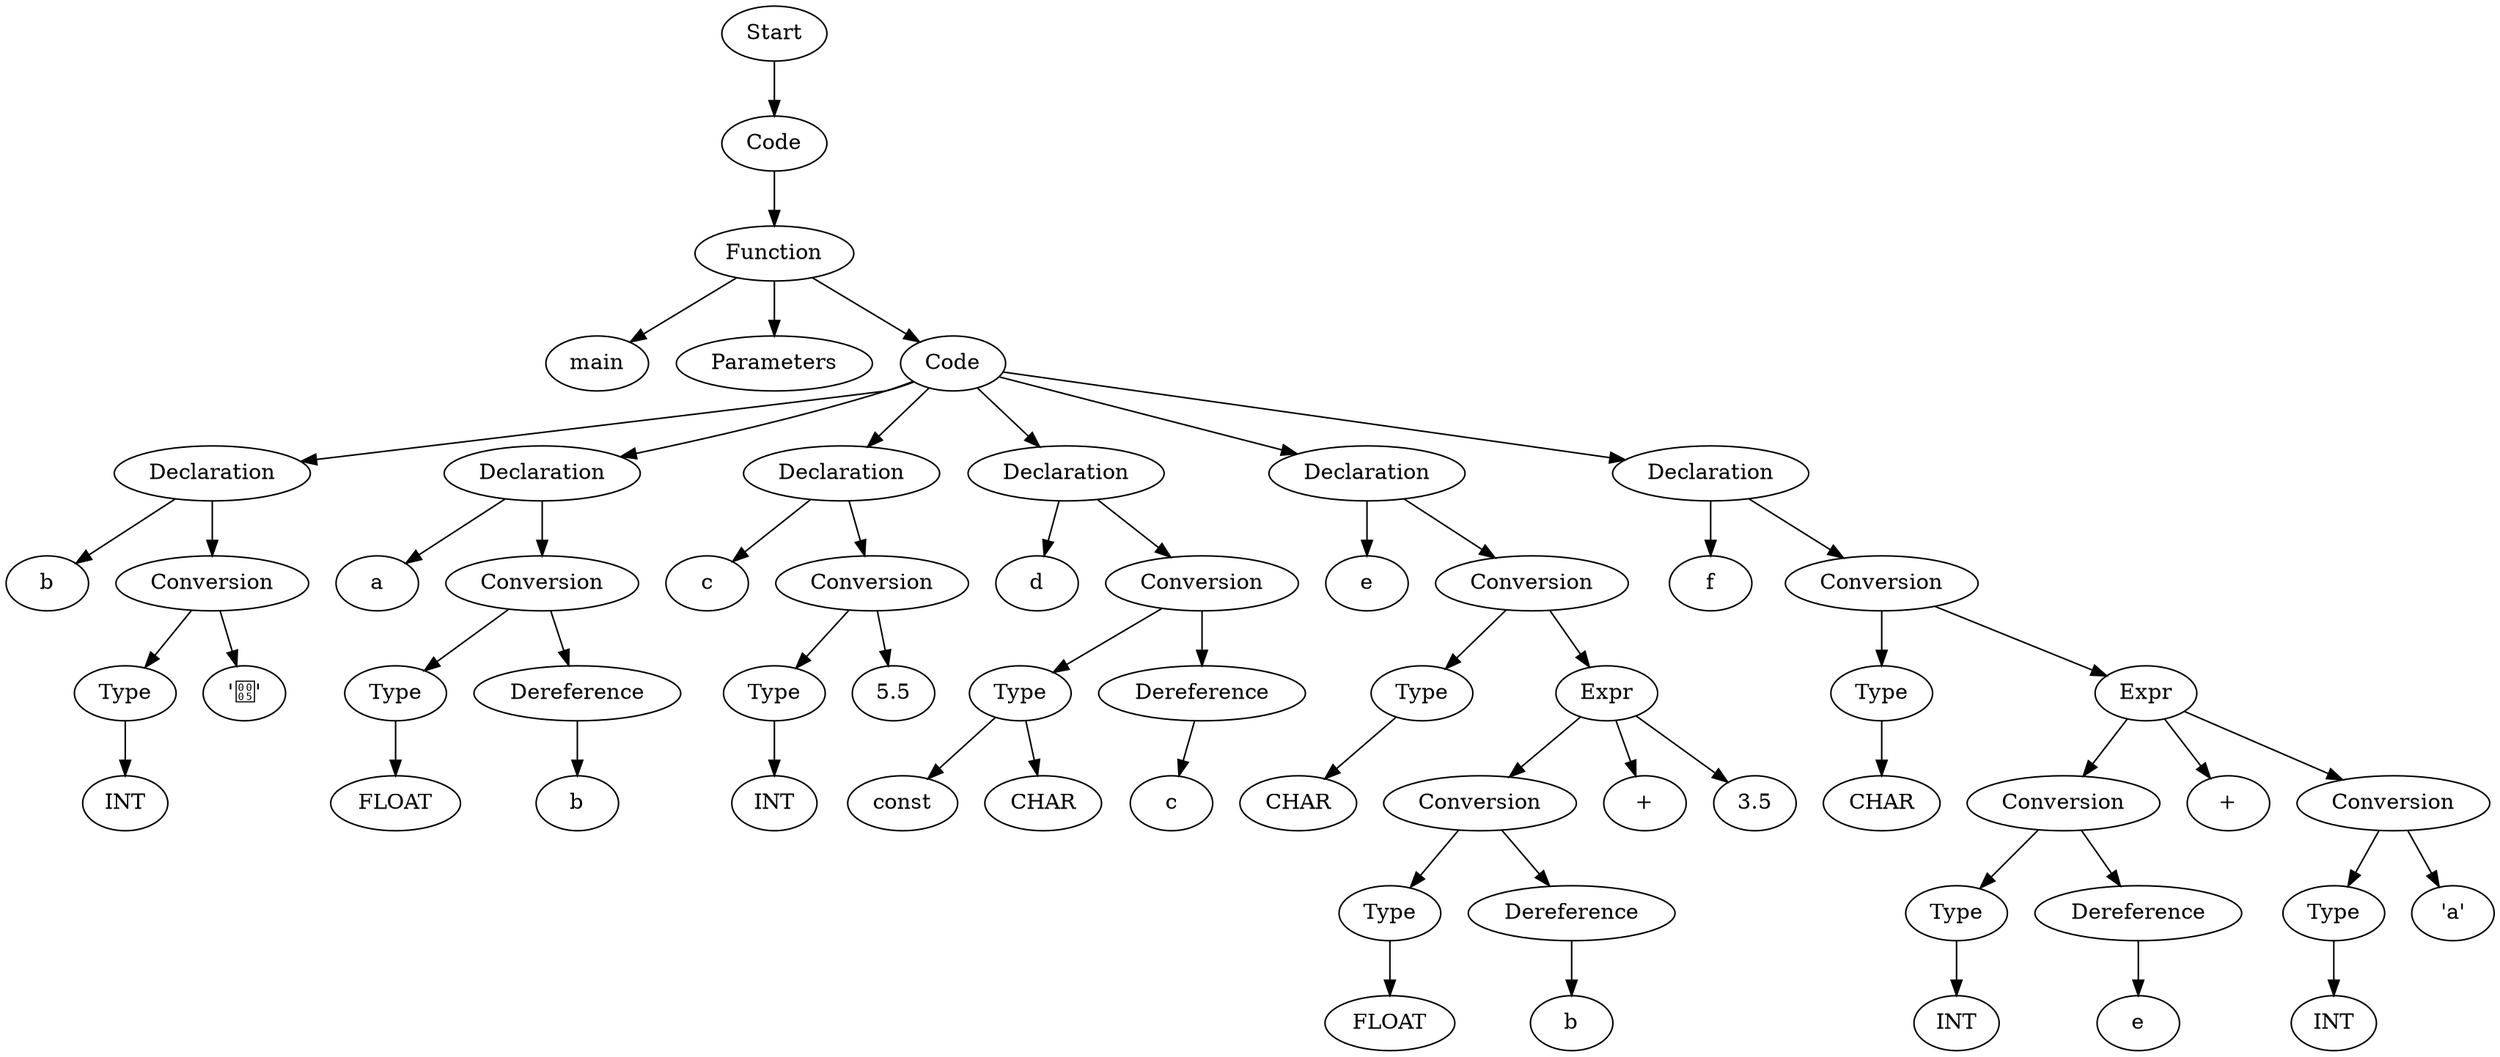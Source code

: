 digraph AST {
  "127477224586304" [label="Start"];
  "127477224586304" -> "127477224579872";
  "127477224579872" [label="Code"];
  "127477224579872" -> "127477224580016";
  "127477224580016" [label="Function"];
  "127477224580016" -> "127477224573536";
  "127477224580016" -> "127477224481568";
  "127477224580016" -> "127477224487136";
  "127477224573536" [label="main"];
  "127477224481568" [label="Parameters"];
  "127477224487136" [label="Code"];
  "127477224487136" -> "127477224478688";
  "127477224487136" -> "127477224476432";
  "127477224487136" -> "127477224487328";
  "127477224487136" -> "127477224488432";
  "127477224487136" -> "127477224486800";
  "127477224487136" -> "127477224472880";
  "127477224478688" [label="Declaration"];
  "127477224478688" -> "127477224479456";
  "127477224478688" -> "127477224488144";
  "127477224479456" [label="b"];
  "127477224488144" [label="Conversion"];
  "127477224488144" -> "127477224482288";
  "127477224488144" -> "127477224484928";
  "127477224482288" [label="Type"];
  "127477224482288" -> "127477224473216";
  "127477224473216" [label="INT"];
  "127477224484928" [label="''"];
  "127477224476432" [label="Declaration"];
  "127477224476432" -> "127477224485312";
  "127477224476432" -> "127477224486416";
  "127477224485312" [label="a"];
  "127477224486416" [label="Conversion"];
  "127477224486416" -> "127477224487520";
  "127477224486416" -> "127477224482336";
  "127477224487520" [label="Type"];
  "127477224487520" -> "127477224485360";
  "127477224485360" [label="FLOAT"];
  "127477224482336" [label="Dereference"];
  "127477224482336" -> "127477224480944";
  "127477224480944" [label="b"];
  "127477224487328" [label="Declaration"];
  "127477224487328" -> "127477224477056";
  "127477224487328" -> "127477224478880";
  "127477224477056" [label="c"];
  "127477224478880" [label="Conversion"];
  "127477224478880" -> "127477224481328";
  "127477224478880" -> "127477224475280";
  "127477224481328" [label="Type"];
  "127477224481328" -> "127477224485168";
  "127477224485168" [label="INT"];
  "127477224475280" [label="5.5"];
  "127477224488432" [label="Declaration"];
  "127477224488432" -> "127477224487616";
  "127477224488432" -> "127477224488672";
  "127477224487616" [label="d"];
  "127477224488672" [label="Conversion"];
  "127477224488672" -> "127477224485744";
  "127477224488672" -> "127477224484640";
  "127477224485744" [label="Type"];
  "127477224485744" -> "127477224482816";
  "127477224485744" -> "127477224479504";
  "127477224482816" [label="const"];
  "127477224479504" [label="CHAR"];
  "127477224484640" [label="Dereference"];
  "127477224484640" -> "127477224480224";
  "127477224480224" [label="c"];
  "127477224486800" [label="Declaration"];
  "127477224486800" -> "127477224480176";
  "127477224486800" -> "127477224479792";
  "127477224480176" [label="e"];
  "127477224479792" [label="Conversion"];
  "127477224479792" -> "127477224481664";
  "127477224479792" -> "127477224479888";
  "127477224481664" [label="Type"];
  "127477224481664" -> "127477224479936";
  "127477224479936" [label="CHAR"];
  "127477224479888" [label="Expr"];
  "127477224479888" -> "127477224480080";
  "127477224479888" -> "127477224483536";
  "127477224479888" -> "127477224480320";
  "127477224480080" [label="Conversion"];
  "127477224480080" -> "127477224480272";
  "127477224480080" -> "127477224483104";
  "127477224480272" [label="Type"];
  "127477224480272" -> "127477224483152";
  "127477224483152" [label="FLOAT"];
  "127477224483104" [label="Dereference"];
  "127477224483104" -> "127477224475424";
  "127477224475424" [label="b"];
  "127477224483536" [label="+"];
  "127477224480320" [label="3.5"];
  "127477224472880" [label="Declaration"];
  "127477224472880" -> "127477224483344";
  "127477224472880" -> "127477224474704";
  "127477224483344" [label="f"];
  "127477224474704" [label="Conversion"];
  "127477224474704" -> "127477224476144";
  "127477224474704" -> "127477224473312";
  "127477224476144" [label="Type"];
  "127477224476144" -> "127477224473504";
  "127477224473504" [label="CHAR"];
  "127477224473312" [label="Expr"];
  "127477224473312" -> "127477224478304";
  "127477224473312" -> "127477224480128";
  "127477224473312" -> "127477224481088";
  "127477224478304" [label="Conversion"];
  "127477224478304" -> "127477224478592";
  "127477224478304" -> "127477224483392";
  "127477224478592" [label="Type"];
  "127477224478592" -> "127477224479984";
  "127477224479984" [label="INT"];
  "127477224483392" [label="Dereference"];
  "127477224483392" -> "127477224488384";
  "127477224488384" [label="e"];
  "127477224480128" [label="+"];
  "127477224481088" [label="Conversion"];
  "127477224481088" -> "127477224472832";
  "127477224481088" -> "127477224483200";
  "127477224472832" [label="Type"];
  "127477224472832" -> "127477224476480";
  "127477224476480" [label="INT"];
  "127477224483200" [label="'a'"];
}
